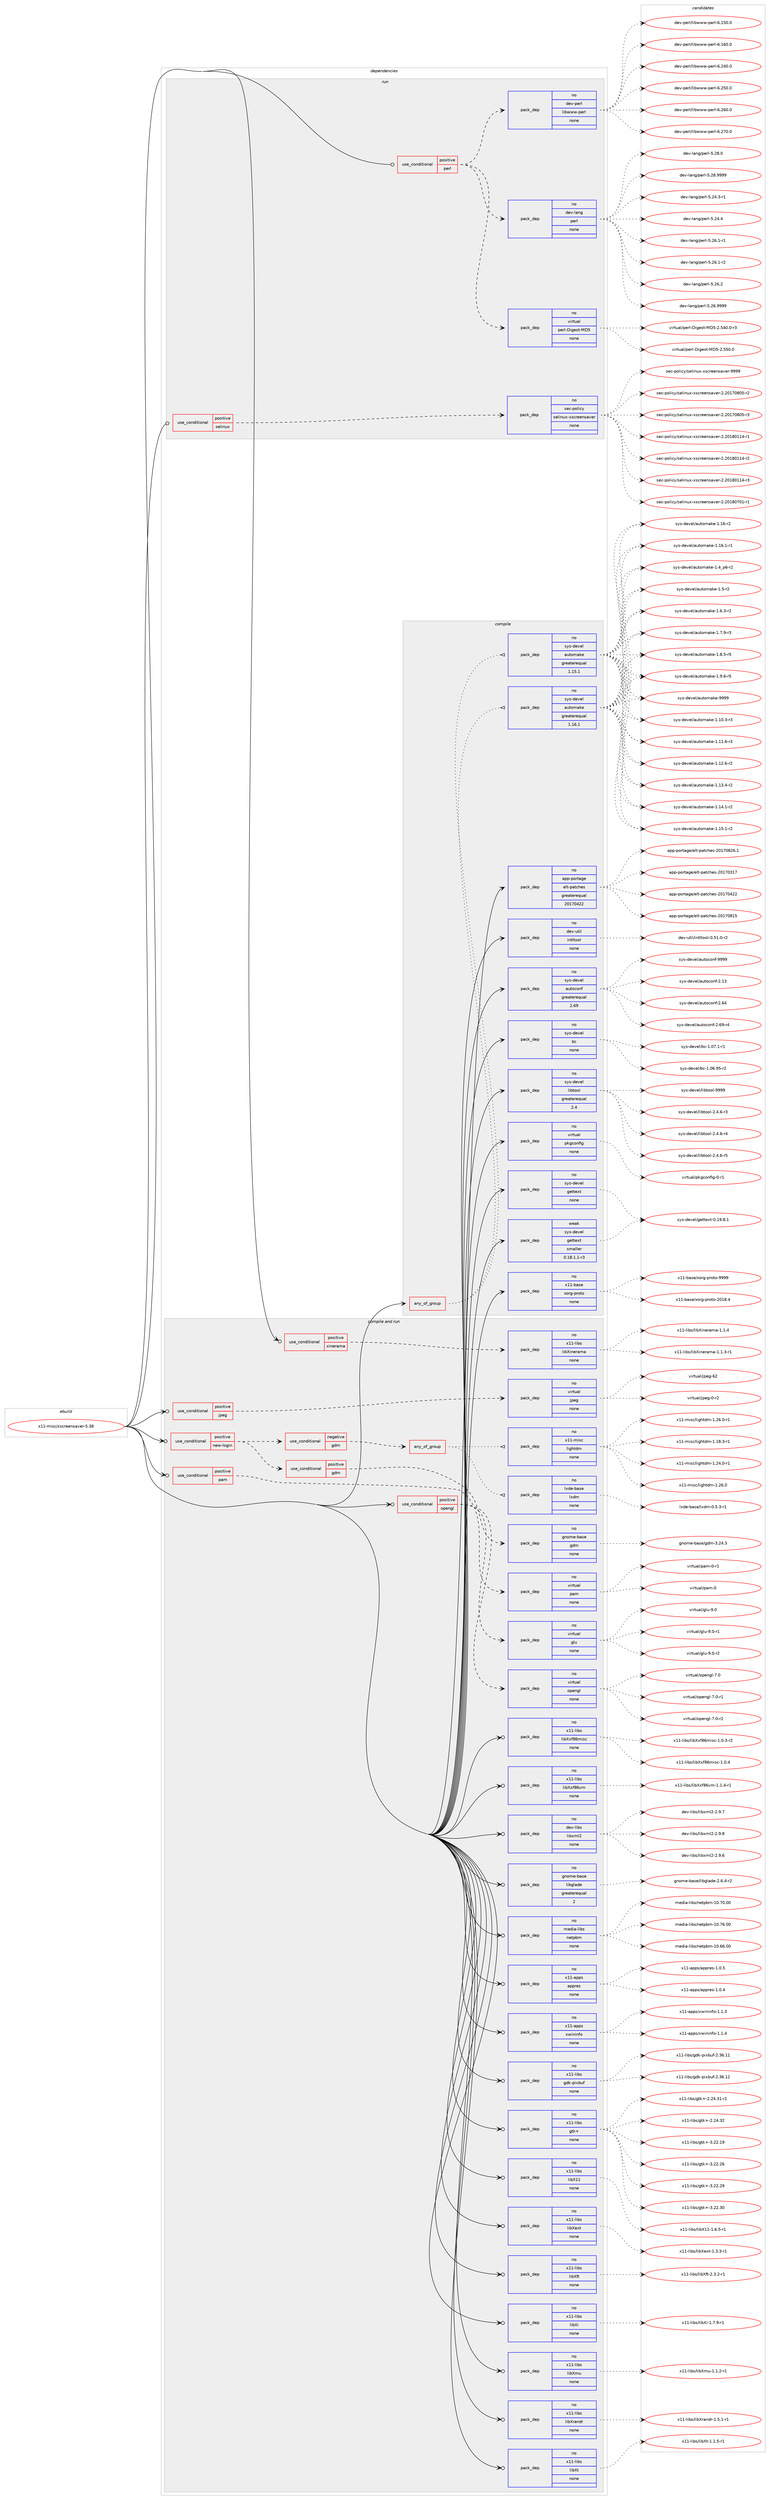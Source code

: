 digraph prolog {

# *************
# Graph options
# *************

newrank=true;
concentrate=true;
compound=true;
graph [rankdir=LR,fontname=Helvetica,fontsize=10,ranksep=1.5];#, ranksep=2.5, nodesep=0.2];
edge  [arrowhead=vee];
node  [fontname=Helvetica,fontsize=10];

# **********
# The ebuild
# **********

subgraph cluster_leftcol {
color=gray;
rank=same;
label=<<i>ebuild</i>>;
id [label="x11-misc/xscreensaver-5.38", color=red, width=4, href="../x11-misc/xscreensaver-5.38.svg"];
}

# ****************
# The dependencies
# ****************

subgraph cluster_midcol {
color=gray;
label=<<i>dependencies</i>>;
subgraph cluster_compile {
fillcolor="#eeeeee";
style=filled;
label=<<i>compile</i>>;
subgraph any214 {
dependency7080 [label=<<TABLE BORDER="0" CELLBORDER="1" CELLSPACING="0" CELLPADDING="4"><TR><TD CELLPADDING="10">any_of_group</TD></TR></TABLE>>, shape=none, color=red];subgraph pack5535 {
dependency7081 [label=<<TABLE BORDER="0" CELLBORDER="1" CELLSPACING="0" CELLPADDING="4" WIDTH="220"><TR><TD ROWSPAN="6" CELLPADDING="30">pack_dep</TD></TR><TR><TD WIDTH="110">no</TD></TR><TR><TD>sys-devel</TD></TR><TR><TD>automake</TD></TR><TR><TD>greaterequal</TD></TR><TR><TD>1.16.1</TD></TR></TABLE>>, shape=none, color=blue];
}
dependency7080:e -> dependency7081:w [weight=20,style="dotted",arrowhead="oinv"];
subgraph pack5536 {
dependency7082 [label=<<TABLE BORDER="0" CELLBORDER="1" CELLSPACING="0" CELLPADDING="4" WIDTH="220"><TR><TD ROWSPAN="6" CELLPADDING="30">pack_dep</TD></TR><TR><TD WIDTH="110">no</TD></TR><TR><TD>sys-devel</TD></TR><TR><TD>automake</TD></TR><TR><TD>greaterequal</TD></TR><TR><TD>1.15.1</TD></TR></TABLE>>, shape=none, color=blue];
}
dependency7080:e -> dependency7082:w [weight=20,style="dotted",arrowhead="oinv"];
}
id:e -> dependency7080:w [weight=20,style="solid",arrowhead="vee"];
subgraph pack5537 {
dependency7083 [label=<<TABLE BORDER="0" CELLBORDER="1" CELLSPACING="0" CELLPADDING="4" WIDTH="220"><TR><TD ROWSPAN="6" CELLPADDING="30">pack_dep</TD></TR><TR><TD WIDTH="110">no</TD></TR><TR><TD>app-portage</TD></TR><TR><TD>elt-patches</TD></TR><TR><TD>greaterequal</TD></TR><TR><TD>20170422</TD></TR></TABLE>>, shape=none, color=blue];
}
id:e -> dependency7083:w [weight=20,style="solid",arrowhead="vee"];
subgraph pack5538 {
dependency7084 [label=<<TABLE BORDER="0" CELLBORDER="1" CELLSPACING="0" CELLPADDING="4" WIDTH="220"><TR><TD ROWSPAN="6" CELLPADDING="30">pack_dep</TD></TR><TR><TD WIDTH="110">no</TD></TR><TR><TD>dev-util</TD></TR><TR><TD>intltool</TD></TR><TR><TD>none</TD></TR><TR><TD></TD></TR></TABLE>>, shape=none, color=blue];
}
id:e -> dependency7084:w [weight=20,style="solid",arrowhead="vee"];
subgraph pack5539 {
dependency7085 [label=<<TABLE BORDER="0" CELLBORDER="1" CELLSPACING="0" CELLPADDING="4" WIDTH="220"><TR><TD ROWSPAN="6" CELLPADDING="30">pack_dep</TD></TR><TR><TD WIDTH="110">no</TD></TR><TR><TD>sys-devel</TD></TR><TR><TD>autoconf</TD></TR><TR><TD>greaterequal</TD></TR><TR><TD>2.69</TD></TR></TABLE>>, shape=none, color=blue];
}
id:e -> dependency7085:w [weight=20,style="solid",arrowhead="vee"];
subgraph pack5540 {
dependency7086 [label=<<TABLE BORDER="0" CELLBORDER="1" CELLSPACING="0" CELLPADDING="4" WIDTH="220"><TR><TD ROWSPAN="6" CELLPADDING="30">pack_dep</TD></TR><TR><TD WIDTH="110">no</TD></TR><TR><TD>sys-devel</TD></TR><TR><TD>bc</TD></TR><TR><TD>none</TD></TR><TR><TD></TD></TR></TABLE>>, shape=none, color=blue];
}
id:e -> dependency7086:w [weight=20,style="solid",arrowhead="vee"];
subgraph pack5541 {
dependency7087 [label=<<TABLE BORDER="0" CELLBORDER="1" CELLSPACING="0" CELLPADDING="4" WIDTH="220"><TR><TD ROWSPAN="6" CELLPADDING="30">pack_dep</TD></TR><TR><TD WIDTH="110">no</TD></TR><TR><TD>sys-devel</TD></TR><TR><TD>gettext</TD></TR><TR><TD>none</TD></TR><TR><TD></TD></TR></TABLE>>, shape=none, color=blue];
}
id:e -> dependency7087:w [weight=20,style="solid",arrowhead="vee"];
subgraph pack5542 {
dependency7088 [label=<<TABLE BORDER="0" CELLBORDER="1" CELLSPACING="0" CELLPADDING="4" WIDTH="220"><TR><TD ROWSPAN="6" CELLPADDING="30">pack_dep</TD></TR><TR><TD WIDTH="110">no</TD></TR><TR><TD>sys-devel</TD></TR><TR><TD>libtool</TD></TR><TR><TD>greaterequal</TD></TR><TR><TD>2.4</TD></TR></TABLE>>, shape=none, color=blue];
}
id:e -> dependency7088:w [weight=20,style="solid",arrowhead="vee"];
subgraph pack5543 {
dependency7089 [label=<<TABLE BORDER="0" CELLBORDER="1" CELLSPACING="0" CELLPADDING="4" WIDTH="220"><TR><TD ROWSPAN="6" CELLPADDING="30">pack_dep</TD></TR><TR><TD WIDTH="110">no</TD></TR><TR><TD>virtual</TD></TR><TR><TD>pkgconfig</TD></TR><TR><TD>none</TD></TR><TR><TD></TD></TR></TABLE>>, shape=none, color=blue];
}
id:e -> dependency7089:w [weight=20,style="solid",arrowhead="vee"];
subgraph pack5544 {
dependency7090 [label=<<TABLE BORDER="0" CELLBORDER="1" CELLSPACING="0" CELLPADDING="4" WIDTH="220"><TR><TD ROWSPAN="6" CELLPADDING="30">pack_dep</TD></TR><TR><TD WIDTH="110">no</TD></TR><TR><TD>x11-base</TD></TR><TR><TD>xorg-proto</TD></TR><TR><TD>none</TD></TR><TR><TD></TD></TR></TABLE>>, shape=none, color=blue];
}
id:e -> dependency7090:w [weight=20,style="solid",arrowhead="vee"];
subgraph pack5545 {
dependency7091 [label=<<TABLE BORDER="0" CELLBORDER="1" CELLSPACING="0" CELLPADDING="4" WIDTH="220"><TR><TD ROWSPAN="6" CELLPADDING="30">pack_dep</TD></TR><TR><TD WIDTH="110">weak</TD></TR><TR><TD>sys-devel</TD></TR><TR><TD>gettext</TD></TR><TR><TD>smaller</TD></TR><TR><TD>0.18.1.1-r3</TD></TR></TABLE>>, shape=none, color=blue];
}
id:e -> dependency7091:w [weight=20,style="solid",arrowhead="vee"];
}
subgraph cluster_compileandrun {
fillcolor="#eeeeee";
style=filled;
label=<<i>compile and run</i>>;
subgraph cond1327 {
dependency7092 [label=<<TABLE BORDER="0" CELLBORDER="1" CELLSPACING="0" CELLPADDING="4"><TR><TD ROWSPAN="3" CELLPADDING="10">use_conditional</TD></TR><TR><TD>positive</TD></TR><TR><TD>jpeg</TD></TR></TABLE>>, shape=none, color=red];
subgraph pack5546 {
dependency7093 [label=<<TABLE BORDER="0" CELLBORDER="1" CELLSPACING="0" CELLPADDING="4" WIDTH="220"><TR><TD ROWSPAN="6" CELLPADDING="30">pack_dep</TD></TR><TR><TD WIDTH="110">no</TD></TR><TR><TD>virtual</TD></TR><TR><TD>jpeg</TD></TR><TR><TD>none</TD></TR><TR><TD></TD></TR></TABLE>>, shape=none, color=blue];
}
dependency7092:e -> dependency7093:w [weight=20,style="dashed",arrowhead="vee"];
}
id:e -> dependency7092:w [weight=20,style="solid",arrowhead="odotvee"];
subgraph cond1328 {
dependency7094 [label=<<TABLE BORDER="0" CELLBORDER="1" CELLSPACING="0" CELLPADDING="4"><TR><TD ROWSPAN="3" CELLPADDING="10">use_conditional</TD></TR><TR><TD>positive</TD></TR><TR><TD>new-login</TD></TR></TABLE>>, shape=none, color=red];
subgraph cond1329 {
dependency7095 [label=<<TABLE BORDER="0" CELLBORDER="1" CELLSPACING="0" CELLPADDING="4"><TR><TD ROWSPAN="3" CELLPADDING="10">use_conditional</TD></TR><TR><TD>positive</TD></TR><TR><TD>gdm</TD></TR></TABLE>>, shape=none, color=red];
subgraph pack5547 {
dependency7096 [label=<<TABLE BORDER="0" CELLBORDER="1" CELLSPACING="0" CELLPADDING="4" WIDTH="220"><TR><TD ROWSPAN="6" CELLPADDING="30">pack_dep</TD></TR><TR><TD WIDTH="110">no</TD></TR><TR><TD>gnome-base</TD></TR><TR><TD>gdm</TD></TR><TR><TD>none</TD></TR><TR><TD></TD></TR></TABLE>>, shape=none, color=blue];
}
dependency7095:e -> dependency7096:w [weight=20,style="dashed",arrowhead="vee"];
}
dependency7094:e -> dependency7095:w [weight=20,style="dashed",arrowhead="vee"];
subgraph cond1330 {
dependency7097 [label=<<TABLE BORDER="0" CELLBORDER="1" CELLSPACING="0" CELLPADDING="4"><TR><TD ROWSPAN="3" CELLPADDING="10">use_conditional</TD></TR><TR><TD>negative</TD></TR><TR><TD>gdm</TD></TR></TABLE>>, shape=none, color=red];
subgraph any215 {
dependency7098 [label=<<TABLE BORDER="0" CELLBORDER="1" CELLSPACING="0" CELLPADDING="4"><TR><TD CELLPADDING="10">any_of_group</TD></TR></TABLE>>, shape=none, color=red];subgraph pack5548 {
dependency7099 [label=<<TABLE BORDER="0" CELLBORDER="1" CELLSPACING="0" CELLPADDING="4" WIDTH="220"><TR><TD ROWSPAN="6" CELLPADDING="30">pack_dep</TD></TR><TR><TD WIDTH="110">no</TD></TR><TR><TD>x11-misc</TD></TR><TR><TD>lightdm</TD></TR><TR><TD>none</TD></TR><TR><TD></TD></TR></TABLE>>, shape=none, color=blue];
}
dependency7098:e -> dependency7099:w [weight=20,style="dotted",arrowhead="oinv"];
subgraph pack5549 {
dependency7100 [label=<<TABLE BORDER="0" CELLBORDER="1" CELLSPACING="0" CELLPADDING="4" WIDTH="220"><TR><TD ROWSPAN="6" CELLPADDING="30">pack_dep</TD></TR><TR><TD WIDTH="110">no</TD></TR><TR><TD>lxde-base</TD></TR><TR><TD>lxdm</TD></TR><TR><TD>none</TD></TR><TR><TD></TD></TR></TABLE>>, shape=none, color=blue];
}
dependency7098:e -> dependency7100:w [weight=20,style="dotted",arrowhead="oinv"];
}
dependency7097:e -> dependency7098:w [weight=20,style="dashed",arrowhead="vee"];
}
dependency7094:e -> dependency7097:w [weight=20,style="dashed",arrowhead="vee"];
}
id:e -> dependency7094:w [weight=20,style="solid",arrowhead="odotvee"];
subgraph cond1331 {
dependency7101 [label=<<TABLE BORDER="0" CELLBORDER="1" CELLSPACING="0" CELLPADDING="4"><TR><TD ROWSPAN="3" CELLPADDING="10">use_conditional</TD></TR><TR><TD>positive</TD></TR><TR><TD>opengl</TD></TR></TABLE>>, shape=none, color=red];
subgraph pack5550 {
dependency7102 [label=<<TABLE BORDER="0" CELLBORDER="1" CELLSPACING="0" CELLPADDING="4" WIDTH="220"><TR><TD ROWSPAN="6" CELLPADDING="30">pack_dep</TD></TR><TR><TD WIDTH="110">no</TD></TR><TR><TD>virtual</TD></TR><TR><TD>glu</TD></TR><TR><TD>none</TD></TR><TR><TD></TD></TR></TABLE>>, shape=none, color=blue];
}
dependency7101:e -> dependency7102:w [weight=20,style="dashed",arrowhead="vee"];
subgraph pack5551 {
dependency7103 [label=<<TABLE BORDER="0" CELLBORDER="1" CELLSPACING="0" CELLPADDING="4" WIDTH="220"><TR><TD ROWSPAN="6" CELLPADDING="30">pack_dep</TD></TR><TR><TD WIDTH="110">no</TD></TR><TR><TD>virtual</TD></TR><TR><TD>opengl</TD></TR><TR><TD>none</TD></TR><TR><TD></TD></TR></TABLE>>, shape=none, color=blue];
}
dependency7101:e -> dependency7103:w [weight=20,style="dashed",arrowhead="vee"];
}
id:e -> dependency7101:w [weight=20,style="solid",arrowhead="odotvee"];
subgraph cond1332 {
dependency7104 [label=<<TABLE BORDER="0" CELLBORDER="1" CELLSPACING="0" CELLPADDING="4"><TR><TD ROWSPAN="3" CELLPADDING="10">use_conditional</TD></TR><TR><TD>positive</TD></TR><TR><TD>pam</TD></TR></TABLE>>, shape=none, color=red];
subgraph pack5552 {
dependency7105 [label=<<TABLE BORDER="0" CELLBORDER="1" CELLSPACING="0" CELLPADDING="4" WIDTH="220"><TR><TD ROWSPAN="6" CELLPADDING="30">pack_dep</TD></TR><TR><TD WIDTH="110">no</TD></TR><TR><TD>virtual</TD></TR><TR><TD>pam</TD></TR><TR><TD>none</TD></TR><TR><TD></TD></TR></TABLE>>, shape=none, color=blue];
}
dependency7104:e -> dependency7105:w [weight=20,style="dashed",arrowhead="vee"];
}
id:e -> dependency7104:w [weight=20,style="solid",arrowhead="odotvee"];
subgraph cond1333 {
dependency7106 [label=<<TABLE BORDER="0" CELLBORDER="1" CELLSPACING="0" CELLPADDING="4"><TR><TD ROWSPAN="3" CELLPADDING="10">use_conditional</TD></TR><TR><TD>positive</TD></TR><TR><TD>xinerama</TD></TR></TABLE>>, shape=none, color=red];
subgraph pack5553 {
dependency7107 [label=<<TABLE BORDER="0" CELLBORDER="1" CELLSPACING="0" CELLPADDING="4" WIDTH="220"><TR><TD ROWSPAN="6" CELLPADDING="30">pack_dep</TD></TR><TR><TD WIDTH="110">no</TD></TR><TR><TD>x11-libs</TD></TR><TR><TD>libXinerama</TD></TR><TR><TD>none</TD></TR><TR><TD></TD></TR></TABLE>>, shape=none, color=blue];
}
dependency7106:e -> dependency7107:w [weight=20,style="dashed",arrowhead="vee"];
}
id:e -> dependency7106:w [weight=20,style="solid",arrowhead="odotvee"];
subgraph pack5554 {
dependency7108 [label=<<TABLE BORDER="0" CELLBORDER="1" CELLSPACING="0" CELLPADDING="4" WIDTH="220"><TR><TD ROWSPAN="6" CELLPADDING="30">pack_dep</TD></TR><TR><TD WIDTH="110">no</TD></TR><TR><TD>dev-libs</TD></TR><TR><TD>libxml2</TD></TR><TR><TD>none</TD></TR><TR><TD></TD></TR></TABLE>>, shape=none, color=blue];
}
id:e -> dependency7108:w [weight=20,style="solid",arrowhead="odotvee"];
subgraph pack5555 {
dependency7109 [label=<<TABLE BORDER="0" CELLBORDER="1" CELLSPACING="0" CELLPADDING="4" WIDTH="220"><TR><TD ROWSPAN="6" CELLPADDING="30">pack_dep</TD></TR><TR><TD WIDTH="110">no</TD></TR><TR><TD>gnome-base</TD></TR><TR><TD>libglade</TD></TR><TR><TD>greaterequal</TD></TR><TR><TD>2</TD></TR></TABLE>>, shape=none, color=blue];
}
id:e -> dependency7109:w [weight=20,style="solid",arrowhead="odotvee"];
subgraph pack5556 {
dependency7110 [label=<<TABLE BORDER="0" CELLBORDER="1" CELLSPACING="0" CELLPADDING="4" WIDTH="220"><TR><TD ROWSPAN="6" CELLPADDING="30">pack_dep</TD></TR><TR><TD WIDTH="110">no</TD></TR><TR><TD>media-libs</TD></TR><TR><TD>netpbm</TD></TR><TR><TD>none</TD></TR><TR><TD></TD></TR></TABLE>>, shape=none, color=blue];
}
id:e -> dependency7110:w [weight=20,style="solid",arrowhead="odotvee"];
subgraph pack5557 {
dependency7111 [label=<<TABLE BORDER="0" CELLBORDER="1" CELLSPACING="0" CELLPADDING="4" WIDTH="220"><TR><TD ROWSPAN="6" CELLPADDING="30">pack_dep</TD></TR><TR><TD WIDTH="110">no</TD></TR><TR><TD>x11-apps</TD></TR><TR><TD>appres</TD></TR><TR><TD>none</TD></TR><TR><TD></TD></TR></TABLE>>, shape=none, color=blue];
}
id:e -> dependency7111:w [weight=20,style="solid",arrowhead="odotvee"];
subgraph pack5558 {
dependency7112 [label=<<TABLE BORDER="0" CELLBORDER="1" CELLSPACING="0" CELLPADDING="4" WIDTH="220"><TR><TD ROWSPAN="6" CELLPADDING="30">pack_dep</TD></TR><TR><TD WIDTH="110">no</TD></TR><TR><TD>x11-apps</TD></TR><TR><TD>xwininfo</TD></TR><TR><TD>none</TD></TR><TR><TD></TD></TR></TABLE>>, shape=none, color=blue];
}
id:e -> dependency7112:w [weight=20,style="solid",arrowhead="odotvee"];
subgraph pack5559 {
dependency7113 [label=<<TABLE BORDER="0" CELLBORDER="1" CELLSPACING="0" CELLPADDING="4" WIDTH="220"><TR><TD ROWSPAN="6" CELLPADDING="30">pack_dep</TD></TR><TR><TD WIDTH="110">no</TD></TR><TR><TD>x11-libs</TD></TR><TR><TD>gdk-pixbuf</TD></TR><TR><TD>none</TD></TR><TR><TD></TD></TR></TABLE>>, shape=none, color=blue];
}
id:e -> dependency7113:w [weight=20,style="solid",arrowhead="odotvee"];
subgraph pack5560 {
dependency7114 [label=<<TABLE BORDER="0" CELLBORDER="1" CELLSPACING="0" CELLPADDING="4" WIDTH="220"><TR><TD ROWSPAN="6" CELLPADDING="30">pack_dep</TD></TR><TR><TD WIDTH="110">no</TD></TR><TR><TD>x11-libs</TD></TR><TR><TD>gtk+</TD></TR><TR><TD>none</TD></TR><TR><TD></TD></TR></TABLE>>, shape=none, color=blue];
}
id:e -> dependency7114:w [weight=20,style="solid",arrowhead="odotvee"];
subgraph pack5561 {
dependency7115 [label=<<TABLE BORDER="0" CELLBORDER="1" CELLSPACING="0" CELLPADDING="4" WIDTH="220"><TR><TD ROWSPAN="6" CELLPADDING="30">pack_dep</TD></TR><TR><TD WIDTH="110">no</TD></TR><TR><TD>x11-libs</TD></TR><TR><TD>libX11</TD></TR><TR><TD>none</TD></TR><TR><TD></TD></TR></TABLE>>, shape=none, color=blue];
}
id:e -> dependency7115:w [weight=20,style="solid",arrowhead="odotvee"];
subgraph pack5562 {
dependency7116 [label=<<TABLE BORDER="0" CELLBORDER="1" CELLSPACING="0" CELLPADDING="4" WIDTH="220"><TR><TD ROWSPAN="6" CELLPADDING="30">pack_dep</TD></TR><TR><TD WIDTH="110">no</TD></TR><TR><TD>x11-libs</TD></TR><TR><TD>libXext</TD></TR><TR><TD>none</TD></TR><TR><TD></TD></TR></TABLE>>, shape=none, color=blue];
}
id:e -> dependency7116:w [weight=20,style="solid",arrowhead="odotvee"];
subgraph pack5563 {
dependency7117 [label=<<TABLE BORDER="0" CELLBORDER="1" CELLSPACING="0" CELLPADDING="4" WIDTH="220"><TR><TD ROWSPAN="6" CELLPADDING="30">pack_dep</TD></TR><TR><TD WIDTH="110">no</TD></TR><TR><TD>x11-libs</TD></TR><TR><TD>libXft</TD></TR><TR><TD>none</TD></TR><TR><TD></TD></TR></TABLE>>, shape=none, color=blue];
}
id:e -> dependency7117:w [weight=20,style="solid",arrowhead="odotvee"];
subgraph pack5564 {
dependency7118 [label=<<TABLE BORDER="0" CELLBORDER="1" CELLSPACING="0" CELLPADDING="4" WIDTH="220"><TR><TD ROWSPAN="6" CELLPADDING="30">pack_dep</TD></TR><TR><TD WIDTH="110">no</TD></TR><TR><TD>x11-libs</TD></TR><TR><TD>libXi</TD></TR><TR><TD>none</TD></TR><TR><TD></TD></TR></TABLE>>, shape=none, color=blue];
}
id:e -> dependency7118:w [weight=20,style="solid",arrowhead="odotvee"];
subgraph pack5565 {
dependency7119 [label=<<TABLE BORDER="0" CELLBORDER="1" CELLSPACING="0" CELLPADDING="4" WIDTH="220"><TR><TD ROWSPAN="6" CELLPADDING="30">pack_dep</TD></TR><TR><TD WIDTH="110">no</TD></TR><TR><TD>x11-libs</TD></TR><TR><TD>libXmu</TD></TR><TR><TD>none</TD></TR><TR><TD></TD></TR></TABLE>>, shape=none, color=blue];
}
id:e -> dependency7119:w [weight=20,style="solid",arrowhead="odotvee"];
subgraph pack5566 {
dependency7120 [label=<<TABLE BORDER="0" CELLBORDER="1" CELLSPACING="0" CELLPADDING="4" WIDTH="220"><TR><TD ROWSPAN="6" CELLPADDING="30">pack_dep</TD></TR><TR><TD WIDTH="110">no</TD></TR><TR><TD>x11-libs</TD></TR><TR><TD>libXrandr</TD></TR><TR><TD>none</TD></TR><TR><TD></TD></TR></TABLE>>, shape=none, color=blue];
}
id:e -> dependency7120:w [weight=20,style="solid",arrowhead="odotvee"];
subgraph pack5567 {
dependency7121 [label=<<TABLE BORDER="0" CELLBORDER="1" CELLSPACING="0" CELLPADDING="4" WIDTH="220"><TR><TD ROWSPAN="6" CELLPADDING="30">pack_dep</TD></TR><TR><TD WIDTH="110">no</TD></TR><TR><TD>x11-libs</TD></TR><TR><TD>libXt</TD></TR><TR><TD>none</TD></TR><TR><TD></TD></TR></TABLE>>, shape=none, color=blue];
}
id:e -> dependency7121:w [weight=20,style="solid",arrowhead="odotvee"];
subgraph pack5568 {
dependency7122 [label=<<TABLE BORDER="0" CELLBORDER="1" CELLSPACING="0" CELLPADDING="4" WIDTH="220"><TR><TD ROWSPAN="6" CELLPADDING="30">pack_dep</TD></TR><TR><TD WIDTH="110">no</TD></TR><TR><TD>x11-libs</TD></TR><TR><TD>libXxf86misc</TD></TR><TR><TD>none</TD></TR><TR><TD></TD></TR></TABLE>>, shape=none, color=blue];
}
id:e -> dependency7122:w [weight=20,style="solid",arrowhead="odotvee"];
subgraph pack5569 {
dependency7123 [label=<<TABLE BORDER="0" CELLBORDER="1" CELLSPACING="0" CELLPADDING="4" WIDTH="220"><TR><TD ROWSPAN="6" CELLPADDING="30">pack_dep</TD></TR><TR><TD WIDTH="110">no</TD></TR><TR><TD>x11-libs</TD></TR><TR><TD>libXxf86vm</TD></TR><TR><TD>none</TD></TR><TR><TD></TD></TR></TABLE>>, shape=none, color=blue];
}
id:e -> dependency7123:w [weight=20,style="solid",arrowhead="odotvee"];
}
subgraph cluster_run {
fillcolor="#eeeeee";
style=filled;
label=<<i>run</i>>;
subgraph cond1334 {
dependency7124 [label=<<TABLE BORDER="0" CELLBORDER="1" CELLSPACING="0" CELLPADDING="4"><TR><TD ROWSPAN="3" CELLPADDING="10">use_conditional</TD></TR><TR><TD>positive</TD></TR><TR><TD>perl</TD></TR></TABLE>>, shape=none, color=red];
subgraph pack5570 {
dependency7125 [label=<<TABLE BORDER="0" CELLBORDER="1" CELLSPACING="0" CELLPADDING="4" WIDTH="220"><TR><TD ROWSPAN="6" CELLPADDING="30">pack_dep</TD></TR><TR><TD WIDTH="110">no</TD></TR><TR><TD>dev-lang</TD></TR><TR><TD>perl</TD></TR><TR><TD>none</TD></TR><TR><TD></TD></TR></TABLE>>, shape=none, color=blue];
}
dependency7124:e -> dependency7125:w [weight=20,style="dashed",arrowhead="vee"];
subgraph pack5571 {
dependency7126 [label=<<TABLE BORDER="0" CELLBORDER="1" CELLSPACING="0" CELLPADDING="4" WIDTH="220"><TR><TD ROWSPAN="6" CELLPADDING="30">pack_dep</TD></TR><TR><TD WIDTH="110">no</TD></TR><TR><TD>dev-perl</TD></TR><TR><TD>libwww-perl</TD></TR><TR><TD>none</TD></TR><TR><TD></TD></TR></TABLE>>, shape=none, color=blue];
}
dependency7124:e -> dependency7126:w [weight=20,style="dashed",arrowhead="vee"];
subgraph pack5572 {
dependency7127 [label=<<TABLE BORDER="0" CELLBORDER="1" CELLSPACING="0" CELLPADDING="4" WIDTH="220"><TR><TD ROWSPAN="6" CELLPADDING="30">pack_dep</TD></TR><TR><TD WIDTH="110">no</TD></TR><TR><TD>virtual</TD></TR><TR><TD>perl-Digest-MD5</TD></TR><TR><TD>none</TD></TR><TR><TD></TD></TR></TABLE>>, shape=none, color=blue];
}
dependency7124:e -> dependency7127:w [weight=20,style="dashed",arrowhead="vee"];
}
id:e -> dependency7124:w [weight=20,style="solid",arrowhead="odot"];
subgraph cond1335 {
dependency7128 [label=<<TABLE BORDER="0" CELLBORDER="1" CELLSPACING="0" CELLPADDING="4"><TR><TD ROWSPAN="3" CELLPADDING="10">use_conditional</TD></TR><TR><TD>positive</TD></TR><TR><TD>selinux</TD></TR></TABLE>>, shape=none, color=red];
subgraph pack5573 {
dependency7129 [label=<<TABLE BORDER="0" CELLBORDER="1" CELLSPACING="0" CELLPADDING="4" WIDTH="220"><TR><TD ROWSPAN="6" CELLPADDING="30">pack_dep</TD></TR><TR><TD WIDTH="110">no</TD></TR><TR><TD>sec-policy</TD></TR><TR><TD>selinux-xscreensaver</TD></TR><TR><TD>none</TD></TR><TR><TD></TD></TR></TABLE>>, shape=none, color=blue];
}
dependency7128:e -> dependency7129:w [weight=20,style="dashed",arrowhead="vee"];
}
id:e -> dependency7128:w [weight=20,style="solid",arrowhead="odot"];
}
}

# **************
# The candidates
# **************

subgraph cluster_choices {
rank=same;
color=gray;
label=<<i>candidates</i>>;

subgraph choice5535 {
color=black;
nodesep=1;
choice11512111545100101118101108479711711611110997107101454946494846514511451 [label="sys-devel/automake-1.10.3-r3", color=red, width=4,href="../sys-devel/automake-1.10.3-r3.svg"];
choice11512111545100101118101108479711711611110997107101454946494946544511451 [label="sys-devel/automake-1.11.6-r3", color=red, width=4,href="../sys-devel/automake-1.11.6-r3.svg"];
choice11512111545100101118101108479711711611110997107101454946495046544511450 [label="sys-devel/automake-1.12.6-r2", color=red, width=4,href="../sys-devel/automake-1.12.6-r2.svg"];
choice11512111545100101118101108479711711611110997107101454946495146524511450 [label="sys-devel/automake-1.13.4-r2", color=red, width=4,href="../sys-devel/automake-1.13.4-r2.svg"];
choice11512111545100101118101108479711711611110997107101454946495246494511450 [label="sys-devel/automake-1.14.1-r2", color=red, width=4,href="../sys-devel/automake-1.14.1-r2.svg"];
choice11512111545100101118101108479711711611110997107101454946495346494511450 [label="sys-devel/automake-1.15.1-r2", color=red, width=4,href="../sys-devel/automake-1.15.1-r2.svg"];
choice1151211154510010111810110847971171161111099710710145494649544511450 [label="sys-devel/automake-1.16-r2", color=red, width=4,href="../sys-devel/automake-1.16-r2.svg"];
choice11512111545100101118101108479711711611110997107101454946495446494511449 [label="sys-devel/automake-1.16.1-r1", color=red, width=4,href="../sys-devel/automake-1.16.1-r1.svg"];
choice115121115451001011181011084797117116111109971071014549465295112544511450 [label="sys-devel/automake-1.4_p6-r2", color=red, width=4,href="../sys-devel/automake-1.4_p6-r2.svg"];
choice11512111545100101118101108479711711611110997107101454946534511450 [label="sys-devel/automake-1.5-r2", color=red, width=4,href="../sys-devel/automake-1.5-r2.svg"];
choice115121115451001011181011084797117116111109971071014549465446514511450 [label="sys-devel/automake-1.6.3-r2", color=red, width=4,href="../sys-devel/automake-1.6.3-r2.svg"];
choice115121115451001011181011084797117116111109971071014549465546574511451 [label="sys-devel/automake-1.7.9-r3", color=red, width=4,href="../sys-devel/automake-1.7.9-r3.svg"];
choice115121115451001011181011084797117116111109971071014549465646534511453 [label="sys-devel/automake-1.8.5-r5", color=red, width=4,href="../sys-devel/automake-1.8.5-r5.svg"];
choice115121115451001011181011084797117116111109971071014549465746544511453 [label="sys-devel/automake-1.9.6-r5", color=red, width=4,href="../sys-devel/automake-1.9.6-r5.svg"];
choice115121115451001011181011084797117116111109971071014557575757 [label="sys-devel/automake-9999", color=red, width=4,href="../sys-devel/automake-9999.svg"];
dependency7081:e -> choice11512111545100101118101108479711711611110997107101454946494846514511451:w [style=dotted,weight="100"];
dependency7081:e -> choice11512111545100101118101108479711711611110997107101454946494946544511451:w [style=dotted,weight="100"];
dependency7081:e -> choice11512111545100101118101108479711711611110997107101454946495046544511450:w [style=dotted,weight="100"];
dependency7081:e -> choice11512111545100101118101108479711711611110997107101454946495146524511450:w [style=dotted,weight="100"];
dependency7081:e -> choice11512111545100101118101108479711711611110997107101454946495246494511450:w [style=dotted,weight="100"];
dependency7081:e -> choice11512111545100101118101108479711711611110997107101454946495346494511450:w [style=dotted,weight="100"];
dependency7081:e -> choice1151211154510010111810110847971171161111099710710145494649544511450:w [style=dotted,weight="100"];
dependency7081:e -> choice11512111545100101118101108479711711611110997107101454946495446494511449:w [style=dotted,weight="100"];
dependency7081:e -> choice115121115451001011181011084797117116111109971071014549465295112544511450:w [style=dotted,weight="100"];
dependency7081:e -> choice11512111545100101118101108479711711611110997107101454946534511450:w [style=dotted,weight="100"];
dependency7081:e -> choice115121115451001011181011084797117116111109971071014549465446514511450:w [style=dotted,weight="100"];
dependency7081:e -> choice115121115451001011181011084797117116111109971071014549465546574511451:w [style=dotted,weight="100"];
dependency7081:e -> choice115121115451001011181011084797117116111109971071014549465646534511453:w [style=dotted,weight="100"];
dependency7081:e -> choice115121115451001011181011084797117116111109971071014549465746544511453:w [style=dotted,weight="100"];
dependency7081:e -> choice115121115451001011181011084797117116111109971071014557575757:w [style=dotted,weight="100"];
}
subgraph choice5536 {
color=black;
nodesep=1;
choice11512111545100101118101108479711711611110997107101454946494846514511451 [label="sys-devel/automake-1.10.3-r3", color=red, width=4,href="../sys-devel/automake-1.10.3-r3.svg"];
choice11512111545100101118101108479711711611110997107101454946494946544511451 [label="sys-devel/automake-1.11.6-r3", color=red, width=4,href="../sys-devel/automake-1.11.6-r3.svg"];
choice11512111545100101118101108479711711611110997107101454946495046544511450 [label="sys-devel/automake-1.12.6-r2", color=red, width=4,href="../sys-devel/automake-1.12.6-r2.svg"];
choice11512111545100101118101108479711711611110997107101454946495146524511450 [label="sys-devel/automake-1.13.4-r2", color=red, width=4,href="../sys-devel/automake-1.13.4-r2.svg"];
choice11512111545100101118101108479711711611110997107101454946495246494511450 [label="sys-devel/automake-1.14.1-r2", color=red, width=4,href="../sys-devel/automake-1.14.1-r2.svg"];
choice11512111545100101118101108479711711611110997107101454946495346494511450 [label="sys-devel/automake-1.15.1-r2", color=red, width=4,href="../sys-devel/automake-1.15.1-r2.svg"];
choice1151211154510010111810110847971171161111099710710145494649544511450 [label="sys-devel/automake-1.16-r2", color=red, width=4,href="../sys-devel/automake-1.16-r2.svg"];
choice11512111545100101118101108479711711611110997107101454946495446494511449 [label="sys-devel/automake-1.16.1-r1", color=red, width=4,href="../sys-devel/automake-1.16.1-r1.svg"];
choice115121115451001011181011084797117116111109971071014549465295112544511450 [label="sys-devel/automake-1.4_p6-r2", color=red, width=4,href="../sys-devel/automake-1.4_p6-r2.svg"];
choice11512111545100101118101108479711711611110997107101454946534511450 [label="sys-devel/automake-1.5-r2", color=red, width=4,href="../sys-devel/automake-1.5-r2.svg"];
choice115121115451001011181011084797117116111109971071014549465446514511450 [label="sys-devel/automake-1.6.3-r2", color=red, width=4,href="../sys-devel/automake-1.6.3-r2.svg"];
choice115121115451001011181011084797117116111109971071014549465546574511451 [label="sys-devel/automake-1.7.9-r3", color=red, width=4,href="../sys-devel/automake-1.7.9-r3.svg"];
choice115121115451001011181011084797117116111109971071014549465646534511453 [label="sys-devel/automake-1.8.5-r5", color=red, width=4,href="../sys-devel/automake-1.8.5-r5.svg"];
choice115121115451001011181011084797117116111109971071014549465746544511453 [label="sys-devel/automake-1.9.6-r5", color=red, width=4,href="../sys-devel/automake-1.9.6-r5.svg"];
choice115121115451001011181011084797117116111109971071014557575757 [label="sys-devel/automake-9999", color=red, width=4,href="../sys-devel/automake-9999.svg"];
dependency7082:e -> choice11512111545100101118101108479711711611110997107101454946494846514511451:w [style=dotted,weight="100"];
dependency7082:e -> choice11512111545100101118101108479711711611110997107101454946494946544511451:w [style=dotted,weight="100"];
dependency7082:e -> choice11512111545100101118101108479711711611110997107101454946495046544511450:w [style=dotted,weight="100"];
dependency7082:e -> choice11512111545100101118101108479711711611110997107101454946495146524511450:w [style=dotted,weight="100"];
dependency7082:e -> choice11512111545100101118101108479711711611110997107101454946495246494511450:w [style=dotted,weight="100"];
dependency7082:e -> choice11512111545100101118101108479711711611110997107101454946495346494511450:w [style=dotted,weight="100"];
dependency7082:e -> choice1151211154510010111810110847971171161111099710710145494649544511450:w [style=dotted,weight="100"];
dependency7082:e -> choice11512111545100101118101108479711711611110997107101454946495446494511449:w [style=dotted,weight="100"];
dependency7082:e -> choice115121115451001011181011084797117116111109971071014549465295112544511450:w [style=dotted,weight="100"];
dependency7082:e -> choice11512111545100101118101108479711711611110997107101454946534511450:w [style=dotted,weight="100"];
dependency7082:e -> choice115121115451001011181011084797117116111109971071014549465446514511450:w [style=dotted,weight="100"];
dependency7082:e -> choice115121115451001011181011084797117116111109971071014549465546574511451:w [style=dotted,weight="100"];
dependency7082:e -> choice115121115451001011181011084797117116111109971071014549465646534511453:w [style=dotted,weight="100"];
dependency7082:e -> choice115121115451001011181011084797117116111109971071014549465746544511453:w [style=dotted,weight="100"];
dependency7082:e -> choice115121115451001011181011084797117116111109971071014557575757:w [style=dotted,weight="100"];
}
subgraph choice5537 {
color=black;
nodesep=1;
choice97112112451121111141169710310147101108116451129711699104101115455048495548514955 [label="app-portage/elt-patches-20170317", color=red, width=4,href="../app-portage/elt-patches-20170317.svg"];
choice97112112451121111141169710310147101108116451129711699104101115455048495548525050 [label="app-portage/elt-patches-20170422", color=red, width=4,href="../app-portage/elt-patches-20170422.svg"];
choice97112112451121111141169710310147101108116451129711699104101115455048495548564953 [label="app-portage/elt-patches-20170815", color=red, width=4,href="../app-portage/elt-patches-20170815.svg"];
choice971121124511211111411697103101471011081164511297116991041011154550484955485650544649 [label="app-portage/elt-patches-20170826.1", color=red, width=4,href="../app-portage/elt-patches-20170826.1.svg"];
dependency7083:e -> choice97112112451121111141169710310147101108116451129711699104101115455048495548514955:w [style=dotted,weight="100"];
dependency7083:e -> choice97112112451121111141169710310147101108116451129711699104101115455048495548525050:w [style=dotted,weight="100"];
dependency7083:e -> choice97112112451121111141169710310147101108116451129711699104101115455048495548564953:w [style=dotted,weight="100"];
dependency7083:e -> choice971121124511211111411697103101471011081164511297116991041011154550484955485650544649:w [style=dotted,weight="100"];
}
subgraph choice5538 {
color=black;
nodesep=1;
choice1001011184511711610510847105110116108116111111108454846534946484511450 [label="dev-util/intltool-0.51.0-r2", color=red, width=4,href="../dev-util/intltool-0.51.0-r2.svg"];
dependency7084:e -> choice1001011184511711610510847105110116108116111111108454846534946484511450:w [style=dotted,weight="100"];
}
subgraph choice5539 {
color=black;
nodesep=1;
choice115121115451001011181011084797117116111991111101024550464951 [label="sys-devel/autoconf-2.13", color=red, width=4,href="../sys-devel/autoconf-2.13.svg"];
choice115121115451001011181011084797117116111991111101024550465452 [label="sys-devel/autoconf-2.64", color=red, width=4,href="../sys-devel/autoconf-2.64.svg"];
choice1151211154510010111810110847971171161119911111010245504654574511452 [label="sys-devel/autoconf-2.69-r4", color=red, width=4,href="../sys-devel/autoconf-2.69-r4.svg"];
choice115121115451001011181011084797117116111991111101024557575757 [label="sys-devel/autoconf-9999", color=red, width=4,href="../sys-devel/autoconf-9999.svg"];
dependency7085:e -> choice115121115451001011181011084797117116111991111101024550464951:w [style=dotted,weight="100"];
dependency7085:e -> choice115121115451001011181011084797117116111991111101024550465452:w [style=dotted,weight="100"];
dependency7085:e -> choice1151211154510010111810110847971171161119911111010245504654574511452:w [style=dotted,weight="100"];
dependency7085:e -> choice115121115451001011181011084797117116111991111101024557575757:w [style=dotted,weight="100"];
}
subgraph choice5540 {
color=black;
nodesep=1;
choice1151211154510010111810110847989945494648544657534511450 [label="sys-devel/bc-1.06.95-r2", color=red, width=4,href="../sys-devel/bc-1.06.95-r2.svg"];
choice11512111545100101118101108479899454946485546494511449 [label="sys-devel/bc-1.07.1-r1", color=red, width=4,href="../sys-devel/bc-1.07.1-r1.svg"];
dependency7086:e -> choice1151211154510010111810110847989945494648544657534511450:w [style=dotted,weight="100"];
dependency7086:e -> choice11512111545100101118101108479899454946485546494511449:w [style=dotted,weight="100"];
}
subgraph choice5541 {
color=black;
nodesep=1;
choice1151211154510010111810110847103101116116101120116454846495746564649 [label="sys-devel/gettext-0.19.8.1", color=red, width=4,href="../sys-devel/gettext-0.19.8.1.svg"];
dependency7087:e -> choice1151211154510010111810110847103101116116101120116454846495746564649:w [style=dotted,weight="100"];
}
subgraph choice5542 {
color=black;
nodesep=1;
choice1151211154510010111810110847108105981161111111084550465246544511451 [label="sys-devel/libtool-2.4.6-r3", color=red, width=4,href="../sys-devel/libtool-2.4.6-r3.svg"];
choice1151211154510010111810110847108105981161111111084550465246544511452 [label="sys-devel/libtool-2.4.6-r4", color=red, width=4,href="../sys-devel/libtool-2.4.6-r4.svg"];
choice1151211154510010111810110847108105981161111111084550465246544511453 [label="sys-devel/libtool-2.4.6-r5", color=red, width=4,href="../sys-devel/libtool-2.4.6-r5.svg"];
choice1151211154510010111810110847108105981161111111084557575757 [label="sys-devel/libtool-9999", color=red, width=4,href="../sys-devel/libtool-9999.svg"];
dependency7088:e -> choice1151211154510010111810110847108105981161111111084550465246544511451:w [style=dotted,weight="100"];
dependency7088:e -> choice1151211154510010111810110847108105981161111111084550465246544511452:w [style=dotted,weight="100"];
dependency7088:e -> choice1151211154510010111810110847108105981161111111084550465246544511453:w [style=dotted,weight="100"];
dependency7088:e -> choice1151211154510010111810110847108105981161111111084557575757:w [style=dotted,weight="100"];
}
subgraph choice5543 {
color=black;
nodesep=1;
choice11810511411611797108471121071039911111010210510345484511449 [label="virtual/pkgconfig-0-r1", color=red, width=4,href="../virtual/pkgconfig-0-r1.svg"];
dependency7089:e -> choice11810511411611797108471121071039911111010210510345484511449:w [style=dotted,weight="100"];
}
subgraph choice5544 {
color=black;
nodesep=1;
choice1204949459897115101471201111141034511211411111611145504849564652 [label="x11-base/xorg-proto-2018.4", color=red, width=4,href="../x11-base/xorg-proto-2018.4.svg"];
choice120494945989711510147120111114103451121141111161114557575757 [label="x11-base/xorg-proto-9999", color=red, width=4,href="../x11-base/xorg-proto-9999.svg"];
dependency7090:e -> choice1204949459897115101471201111141034511211411111611145504849564652:w [style=dotted,weight="100"];
dependency7090:e -> choice120494945989711510147120111114103451121141111161114557575757:w [style=dotted,weight="100"];
}
subgraph choice5545 {
color=black;
nodesep=1;
choice1151211154510010111810110847103101116116101120116454846495746564649 [label="sys-devel/gettext-0.19.8.1", color=red, width=4,href="../sys-devel/gettext-0.19.8.1.svg"];
dependency7091:e -> choice1151211154510010111810110847103101116116101120116454846495746564649:w [style=dotted,weight="100"];
}
subgraph choice5546 {
color=black;
nodesep=1;
choice118105114116117971084710611210110345484511450 [label="virtual/jpeg-0-r2", color=red, width=4,href="../virtual/jpeg-0-r2.svg"];
choice1181051141161179710847106112101103455450 [label="virtual/jpeg-62", color=red, width=4,href="../virtual/jpeg-62.svg"];
dependency7093:e -> choice118105114116117971084710611210110345484511450:w [style=dotted,weight="100"];
dependency7093:e -> choice1181051141161179710847106112101103455450:w [style=dotted,weight="100"];
}
subgraph choice5547 {
color=black;
nodesep=1;
choice1031101111091014598971151014710310010945514650524651 [label="gnome-base/gdm-3.24.3", color=red, width=4,href="../gnome-base/gdm-3.24.3.svg"];
dependency7096:e -> choice1031101111091014598971151014710310010945514650524651:w [style=dotted,weight="100"];
}
subgraph choice5548 {
color=black;
nodesep=1;
choice1204949451091051159947108105103104116100109454946495646514511449 [label="x11-misc/lightdm-1.18.3-r1", color=red, width=4,href="../x11-misc/lightdm-1.18.3-r1.svg"];
choice1204949451091051159947108105103104116100109454946505246484511449 [label="x11-misc/lightdm-1.24.0-r1", color=red, width=4,href="../x11-misc/lightdm-1.24.0-r1.svg"];
choice120494945109105115994710810510310411610010945494650544648 [label="x11-misc/lightdm-1.26.0", color=red, width=4,href="../x11-misc/lightdm-1.26.0.svg"];
choice1204949451091051159947108105103104116100109454946505446484511449 [label="x11-misc/lightdm-1.26.0-r1", color=red, width=4,href="../x11-misc/lightdm-1.26.0-r1.svg"];
dependency7099:e -> choice1204949451091051159947108105103104116100109454946495646514511449:w [style=dotted,weight="100"];
dependency7099:e -> choice1204949451091051159947108105103104116100109454946505246484511449:w [style=dotted,weight="100"];
dependency7099:e -> choice120494945109105115994710810510310411610010945494650544648:w [style=dotted,weight="100"];
dependency7099:e -> choice1204949451091051159947108105103104116100109454946505446484511449:w [style=dotted,weight="100"];
}
subgraph choice5549 {
color=black;
nodesep=1;
choice108120100101459897115101471081201001094548465346514511449 [label="lxde-base/lxdm-0.5.3-r1", color=red, width=4,href="../lxde-base/lxdm-0.5.3-r1.svg"];
dependency7100:e -> choice108120100101459897115101471081201001094548465346514511449:w [style=dotted,weight="100"];
}
subgraph choice5550 {
color=black;
nodesep=1;
choice118105114116117971084710310811745574648 [label="virtual/glu-9.0", color=red, width=4,href="../virtual/glu-9.0.svg"];
choice1181051141161179710847103108117455746484511449 [label="virtual/glu-9.0-r1", color=red, width=4,href="../virtual/glu-9.0-r1.svg"];
choice1181051141161179710847103108117455746484511450 [label="virtual/glu-9.0-r2", color=red, width=4,href="../virtual/glu-9.0-r2.svg"];
dependency7102:e -> choice118105114116117971084710310811745574648:w [style=dotted,weight="100"];
dependency7102:e -> choice1181051141161179710847103108117455746484511449:w [style=dotted,weight="100"];
dependency7102:e -> choice1181051141161179710847103108117455746484511450:w [style=dotted,weight="100"];
}
subgraph choice5551 {
color=black;
nodesep=1;
choice118105114116117971084711111210111010310845554648 [label="virtual/opengl-7.0", color=red, width=4,href="../virtual/opengl-7.0.svg"];
choice1181051141161179710847111112101110103108455546484511449 [label="virtual/opengl-7.0-r1", color=red, width=4,href="../virtual/opengl-7.0-r1.svg"];
choice1181051141161179710847111112101110103108455546484511450 [label="virtual/opengl-7.0-r2", color=red, width=4,href="../virtual/opengl-7.0-r2.svg"];
dependency7103:e -> choice118105114116117971084711111210111010310845554648:w [style=dotted,weight="100"];
dependency7103:e -> choice1181051141161179710847111112101110103108455546484511449:w [style=dotted,weight="100"];
dependency7103:e -> choice1181051141161179710847111112101110103108455546484511450:w [style=dotted,weight="100"];
}
subgraph choice5552 {
color=black;
nodesep=1;
choice1181051141161179710847112971094548 [label="virtual/pam-0", color=red, width=4,href="../virtual/pam-0.svg"];
choice11810511411611797108471129710945484511449 [label="virtual/pam-0-r1", color=red, width=4,href="../virtual/pam-0-r1.svg"];
dependency7105:e -> choice1181051141161179710847112971094548:w [style=dotted,weight="100"];
dependency7105:e -> choice11810511411611797108471129710945484511449:w [style=dotted,weight="100"];
}
subgraph choice5553 {
color=black;
nodesep=1;
choice1204949451081059811547108105988810511010111497109974549464946514511449 [label="x11-libs/libXinerama-1.1.3-r1", color=red, width=4,href="../x11-libs/libXinerama-1.1.3-r1.svg"];
choice120494945108105981154710810598881051101011149710997454946494652 [label="x11-libs/libXinerama-1.1.4", color=red, width=4,href="../x11-libs/libXinerama-1.1.4.svg"];
dependency7107:e -> choice1204949451081059811547108105988810511010111497109974549464946514511449:w [style=dotted,weight="100"];
dependency7107:e -> choice120494945108105981154710810598881051101011149710997454946494652:w [style=dotted,weight="100"];
}
subgraph choice5554 {
color=black;
nodesep=1;
choice1001011184510810598115471081059812010910850455046574654 [label="dev-libs/libxml2-2.9.6", color=red, width=4,href="../dev-libs/libxml2-2.9.6.svg"];
choice1001011184510810598115471081059812010910850455046574655 [label="dev-libs/libxml2-2.9.7", color=red, width=4,href="../dev-libs/libxml2-2.9.7.svg"];
choice1001011184510810598115471081059812010910850455046574656 [label="dev-libs/libxml2-2.9.8", color=red, width=4,href="../dev-libs/libxml2-2.9.8.svg"];
dependency7108:e -> choice1001011184510810598115471081059812010910850455046574654:w [style=dotted,weight="100"];
dependency7108:e -> choice1001011184510810598115471081059812010910850455046574655:w [style=dotted,weight="100"];
dependency7108:e -> choice1001011184510810598115471081059812010910850455046574656:w [style=dotted,weight="100"];
}
subgraph choice5555 {
color=black;
nodesep=1;
choice1031101111091014598971151014710810598103108971001014550465446524511450 [label="gnome-base/libglade-2.6.4-r2", color=red, width=4,href="../gnome-base/libglade-2.6.4-r2.svg"];
dependency7109:e -> choice1031101111091014598971151014710810598103108971001014550465446524511450:w [style=dotted,weight="100"];
}
subgraph choice5556 {
color=black;
nodesep=1;
choice1091011001059745108105981154711010111611298109454948465454464848 [label="media-libs/netpbm-10.66.00", color=red, width=4,href="../media-libs/netpbm-10.66.00.svg"];
choice1091011001059745108105981154711010111611298109454948465548464848 [label="media-libs/netpbm-10.70.00", color=red, width=4,href="../media-libs/netpbm-10.70.00.svg"];
choice1091011001059745108105981154711010111611298109454948465554464848 [label="media-libs/netpbm-10.76.00", color=red, width=4,href="../media-libs/netpbm-10.76.00.svg"];
dependency7110:e -> choice1091011001059745108105981154711010111611298109454948465454464848:w [style=dotted,weight="100"];
dependency7110:e -> choice1091011001059745108105981154711010111611298109454948465548464848:w [style=dotted,weight="100"];
dependency7110:e -> choice1091011001059745108105981154711010111611298109454948465554464848:w [style=dotted,weight="100"];
}
subgraph choice5557 {
color=black;
nodesep=1;
choice120494945971121121154797112112114101115454946484652 [label="x11-apps/appres-1.0.4", color=red, width=4,href="../x11-apps/appres-1.0.4.svg"];
choice120494945971121121154797112112114101115454946484653 [label="x11-apps/appres-1.0.5", color=red, width=4,href="../x11-apps/appres-1.0.5.svg"];
dependency7111:e -> choice120494945971121121154797112112114101115454946484652:w [style=dotted,weight="100"];
dependency7111:e -> choice120494945971121121154797112112114101115454946484653:w [style=dotted,weight="100"];
}
subgraph choice5558 {
color=black;
nodesep=1;
choice1204949459711211211547120119105110105110102111454946494651 [label="x11-apps/xwininfo-1.1.3", color=red, width=4,href="../x11-apps/xwininfo-1.1.3.svg"];
choice1204949459711211211547120119105110105110102111454946494652 [label="x11-apps/xwininfo-1.1.4", color=red, width=4,href="../x11-apps/xwininfo-1.1.4.svg"];
dependency7112:e -> choice1204949459711211211547120119105110105110102111454946494651:w [style=dotted,weight="100"];
dependency7112:e -> choice1204949459711211211547120119105110105110102111454946494652:w [style=dotted,weight="100"];
}
subgraph choice5559 {
color=black;
nodesep=1;
choice120494945108105981154710310010745112105120981171024550465154464949 [label="x11-libs/gdk-pixbuf-2.36.11", color=red, width=4,href="../x11-libs/gdk-pixbuf-2.36.11.svg"];
choice120494945108105981154710310010745112105120981171024550465154464950 [label="x11-libs/gdk-pixbuf-2.36.12", color=red, width=4,href="../x11-libs/gdk-pixbuf-2.36.12.svg"];
dependency7113:e -> choice120494945108105981154710310010745112105120981171024550465154464949:w [style=dotted,weight="100"];
dependency7113:e -> choice120494945108105981154710310010745112105120981171024550465154464950:w [style=dotted,weight="100"];
}
subgraph choice5560 {
color=black;
nodesep=1;
choice12049494510810598115471031161074345504650524651494511449 [label="x11-libs/gtk+-2.24.31-r1", color=red, width=4,href="../x11-libs/gtk+-2.24.31-r1.svg"];
choice1204949451081059811547103116107434550465052465150 [label="x11-libs/gtk+-2.24.32", color=red, width=4,href="../x11-libs/gtk+-2.24.32.svg"];
choice1204949451081059811547103116107434551465050464957 [label="x11-libs/gtk+-3.22.19", color=red, width=4,href="../x11-libs/gtk+-3.22.19.svg"];
choice1204949451081059811547103116107434551465050465054 [label="x11-libs/gtk+-3.22.26", color=red, width=4,href="../x11-libs/gtk+-3.22.26.svg"];
choice1204949451081059811547103116107434551465050465057 [label="x11-libs/gtk+-3.22.29", color=red, width=4,href="../x11-libs/gtk+-3.22.29.svg"];
choice1204949451081059811547103116107434551465050465148 [label="x11-libs/gtk+-3.22.30", color=red, width=4,href="../x11-libs/gtk+-3.22.30.svg"];
dependency7114:e -> choice12049494510810598115471031161074345504650524651494511449:w [style=dotted,weight="100"];
dependency7114:e -> choice1204949451081059811547103116107434550465052465150:w [style=dotted,weight="100"];
dependency7114:e -> choice1204949451081059811547103116107434551465050464957:w [style=dotted,weight="100"];
dependency7114:e -> choice1204949451081059811547103116107434551465050465054:w [style=dotted,weight="100"];
dependency7114:e -> choice1204949451081059811547103116107434551465050465057:w [style=dotted,weight="100"];
dependency7114:e -> choice1204949451081059811547103116107434551465050465148:w [style=dotted,weight="100"];
}
subgraph choice5561 {
color=black;
nodesep=1;
choice1204949451081059811547108105988849494549465446534511449 [label="x11-libs/libX11-1.6.5-r1", color=red, width=4,href="../x11-libs/libX11-1.6.5-r1.svg"];
dependency7115:e -> choice1204949451081059811547108105988849494549465446534511449:w [style=dotted,weight="100"];
}
subgraph choice5562 {
color=black;
nodesep=1;
choice120494945108105981154710810598881011201164549465146514511449 [label="x11-libs/libXext-1.3.3-r1", color=red, width=4,href="../x11-libs/libXext-1.3.3-r1.svg"];
dependency7116:e -> choice120494945108105981154710810598881011201164549465146514511449:w [style=dotted,weight="100"];
}
subgraph choice5563 {
color=black;
nodesep=1;
choice120494945108105981154710810598881021164550465146504511449 [label="x11-libs/libXft-2.3.2-r1", color=red, width=4,href="../x11-libs/libXft-2.3.2-r1.svg"];
dependency7117:e -> choice120494945108105981154710810598881021164550465146504511449:w [style=dotted,weight="100"];
}
subgraph choice5564 {
color=black;
nodesep=1;
choice120494945108105981154710810598881054549465546574511449 [label="x11-libs/libXi-1.7.9-r1", color=red, width=4,href="../x11-libs/libXi-1.7.9-r1.svg"];
dependency7118:e -> choice120494945108105981154710810598881054549465546574511449:w [style=dotted,weight="100"];
}
subgraph choice5565 {
color=black;
nodesep=1;
choice120494945108105981154710810598881091174549464946504511449 [label="x11-libs/libXmu-1.1.2-r1", color=red, width=4,href="../x11-libs/libXmu-1.1.2-r1.svg"];
dependency7119:e -> choice120494945108105981154710810598881091174549464946504511449:w [style=dotted,weight="100"];
}
subgraph choice5566 {
color=black;
nodesep=1;
choice12049494510810598115471081059888114971101001144549465346494511449 [label="x11-libs/libXrandr-1.5.1-r1", color=red, width=4,href="../x11-libs/libXrandr-1.5.1-r1.svg"];
dependency7120:e -> choice12049494510810598115471081059888114971101001144549465346494511449:w [style=dotted,weight="100"];
}
subgraph choice5567 {
color=black;
nodesep=1;
choice120494945108105981154710810598881164549464946534511449 [label="x11-libs/libXt-1.1.5-r1", color=red, width=4,href="../x11-libs/libXt-1.1.5-r1.svg"];
dependency7121:e -> choice120494945108105981154710810598881164549464946534511449:w [style=dotted,weight="100"];
}
subgraph choice5568 {
color=black;
nodesep=1;
choice120494945108105981154710810598881201025654109105115994549464846514511450 [label="x11-libs/libXxf86misc-1.0.3-r2", color=red, width=4,href="../x11-libs/libXxf86misc-1.0.3-r2.svg"];
choice12049494510810598115471081059888120102565410910511599454946484652 [label="x11-libs/libXxf86misc-1.0.4", color=red, width=4,href="../x11-libs/libXxf86misc-1.0.4.svg"];
dependency7122:e -> choice120494945108105981154710810598881201025654109105115994549464846514511450:w [style=dotted,weight="100"];
dependency7122:e -> choice12049494510810598115471081059888120102565410910511599454946484652:w [style=dotted,weight="100"];
}
subgraph choice5569 {
color=black;
nodesep=1;
choice1204949451081059811547108105988812010256541181094549464946524511449 [label="x11-libs/libXxf86vm-1.1.4-r1", color=red, width=4,href="../x11-libs/libXxf86vm-1.1.4-r1.svg"];
dependency7123:e -> choice1204949451081059811547108105988812010256541181094549464946524511449:w [style=dotted,weight="100"];
}
subgraph choice5570 {
color=black;
nodesep=1;
choice100101118451089711010347112101114108455346505246514511449 [label="dev-lang/perl-5.24.3-r1", color=red, width=4,href="../dev-lang/perl-5.24.3-r1.svg"];
choice10010111845108971101034711210111410845534650524652 [label="dev-lang/perl-5.24.4", color=red, width=4,href="../dev-lang/perl-5.24.4.svg"];
choice100101118451089711010347112101114108455346505446494511449 [label="dev-lang/perl-5.26.1-r1", color=red, width=4,href="../dev-lang/perl-5.26.1-r1.svg"];
choice100101118451089711010347112101114108455346505446494511450 [label="dev-lang/perl-5.26.1-r2", color=red, width=4,href="../dev-lang/perl-5.26.1-r2.svg"];
choice10010111845108971101034711210111410845534650544650 [label="dev-lang/perl-5.26.2", color=red, width=4,href="../dev-lang/perl-5.26.2.svg"];
choice10010111845108971101034711210111410845534650544657575757 [label="dev-lang/perl-5.26.9999", color=red, width=4,href="../dev-lang/perl-5.26.9999.svg"];
choice10010111845108971101034711210111410845534650564648 [label="dev-lang/perl-5.28.0", color=red, width=4,href="../dev-lang/perl-5.28.0.svg"];
choice10010111845108971101034711210111410845534650564657575757 [label="dev-lang/perl-5.28.9999", color=red, width=4,href="../dev-lang/perl-5.28.9999.svg"];
dependency7125:e -> choice100101118451089711010347112101114108455346505246514511449:w [style=dotted,weight="100"];
dependency7125:e -> choice10010111845108971101034711210111410845534650524652:w [style=dotted,weight="100"];
dependency7125:e -> choice100101118451089711010347112101114108455346505446494511449:w [style=dotted,weight="100"];
dependency7125:e -> choice100101118451089711010347112101114108455346505446494511450:w [style=dotted,weight="100"];
dependency7125:e -> choice10010111845108971101034711210111410845534650544650:w [style=dotted,weight="100"];
dependency7125:e -> choice10010111845108971101034711210111410845534650544657575757:w [style=dotted,weight="100"];
dependency7125:e -> choice10010111845108971101034711210111410845534650564648:w [style=dotted,weight="100"];
dependency7125:e -> choice10010111845108971101034711210111410845534650564657575757:w [style=dotted,weight="100"];
}
subgraph choice5571 {
color=black;
nodesep=1;
choice100101118451121011141084710810598119119119451121011141084554464953484648 [label="dev-perl/libwww-perl-6.150.0", color=red, width=4,href="../dev-perl/libwww-perl-6.150.0.svg"];
choice100101118451121011141084710810598119119119451121011141084554464954484648 [label="dev-perl/libwww-perl-6.160.0", color=red, width=4,href="../dev-perl/libwww-perl-6.160.0.svg"];
choice100101118451121011141084710810598119119119451121011141084554465052484648 [label="dev-perl/libwww-perl-6.240.0", color=red, width=4,href="../dev-perl/libwww-perl-6.240.0.svg"];
choice100101118451121011141084710810598119119119451121011141084554465053484648 [label="dev-perl/libwww-perl-6.250.0", color=red, width=4,href="../dev-perl/libwww-perl-6.250.0.svg"];
choice100101118451121011141084710810598119119119451121011141084554465054484648 [label="dev-perl/libwww-perl-6.260.0", color=red, width=4,href="../dev-perl/libwww-perl-6.260.0.svg"];
choice100101118451121011141084710810598119119119451121011141084554465055484648 [label="dev-perl/libwww-perl-6.270.0", color=red, width=4,href="../dev-perl/libwww-perl-6.270.0.svg"];
dependency7126:e -> choice100101118451121011141084710810598119119119451121011141084554464953484648:w [style=dotted,weight="100"];
dependency7126:e -> choice100101118451121011141084710810598119119119451121011141084554464954484648:w [style=dotted,weight="100"];
dependency7126:e -> choice100101118451121011141084710810598119119119451121011141084554465052484648:w [style=dotted,weight="100"];
dependency7126:e -> choice100101118451121011141084710810598119119119451121011141084554465053484648:w [style=dotted,weight="100"];
dependency7126:e -> choice100101118451121011141084710810598119119119451121011141084554465054484648:w [style=dotted,weight="100"];
dependency7126:e -> choice100101118451121011141084710810598119119119451121011141084554465055484648:w [style=dotted,weight="100"];
}
subgraph choice5572 {
color=black;
nodesep=1;
choice118105114116117971084711210111410845681051031011151164577685345504653524846484511451 [label="virtual/perl-Digest-MD5-2.540.0-r3", color=red, width=4,href="../virtual/perl-Digest-MD5-2.540.0-r3.svg"];
choice11810511411611797108471121011141084568105103101115116457768534550465353484648 [label="virtual/perl-Digest-MD5-2.550.0", color=red, width=4,href="../virtual/perl-Digest-MD5-2.550.0.svg"];
dependency7127:e -> choice118105114116117971084711210111410845681051031011151164577685345504653524846484511451:w [style=dotted,weight="100"];
dependency7127:e -> choice11810511411611797108471121011141084568105103101115116457768534550465353484648:w [style=dotted,weight="100"];
}
subgraph choice5573 {
color=black;
nodesep=1;
choice1151019945112111108105991214711510110810511011712045120115991141011011101159711810111445504650484955485648534511450 [label="sec-policy/selinux-xscreensaver-2.20170805-r2", color=red, width=4,href="../sec-policy/selinux-xscreensaver-2.20170805-r2.svg"];
choice1151019945112111108105991214711510110810511011712045120115991141011011101159711810111445504650484955485648534511451 [label="sec-policy/selinux-xscreensaver-2.20170805-r3", color=red, width=4,href="../sec-policy/selinux-xscreensaver-2.20170805-r3.svg"];
choice1151019945112111108105991214711510110810511011712045120115991141011011101159711810111445504650484956484949524511449 [label="sec-policy/selinux-xscreensaver-2.20180114-r1", color=red, width=4,href="../sec-policy/selinux-xscreensaver-2.20180114-r1.svg"];
choice1151019945112111108105991214711510110810511011712045120115991141011011101159711810111445504650484956484949524511450 [label="sec-policy/selinux-xscreensaver-2.20180114-r2", color=red, width=4,href="../sec-policy/selinux-xscreensaver-2.20180114-r2.svg"];
choice1151019945112111108105991214711510110810511011712045120115991141011011101159711810111445504650484956484949524511451 [label="sec-policy/selinux-xscreensaver-2.20180114-r3", color=red, width=4,href="../sec-policy/selinux-xscreensaver-2.20180114-r3.svg"];
choice1151019945112111108105991214711510110810511011712045120115991141011011101159711810111445504650484956485548494511449 [label="sec-policy/selinux-xscreensaver-2.20180701-r1", color=red, width=4,href="../sec-policy/selinux-xscreensaver-2.20180701-r1.svg"];
choice115101994511211110810599121471151011081051101171204512011599114101101110115971181011144557575757 [label="sec-policy/selinux-xscreensaver-9999", color=red, width=4,href="../sec-policy/selinux-xscreensaver-9999.svg"];
dependency7129:e -> choice1151019945112111108105991214711510110810511011712045120115991141011011101159711810111445504650484955485648534511450:w [style=dotted,weight="100"];
dependency7129:e -> choice1151019945112111108105991214711510110810511011712045120115991141011011101159711810111445504650484955485648534511451:w [style=dotted,weight="100"];
dependency7129:e -> choice1151019945112111108105991214711510110810511011712045120115991141011011101159711810111445504650484956484949524511449:w [style=dotted,weight="100"];
dependency7129:e -> choice1151019945112111108105991214711510110810511011712045120115991141011011101159711810111445504650484956484949524511450:w [style=dotted,weight="100"];
dependency7129:e -> choice1151019945112111108105991214711510110810511011712045120115991141011011101159711810111445504650484956484949524511451:w [style=dotted,weight="100"];
dependency7129:e -> choice1151019945112111108105991214711510110810511011712045120115991141011011101159711810111445504650484956485548494511449:w [style=dotted,weight="100"];
dependency7129:e -> choice115101994511211110810599121471151011081051101171204512011599114101101110115971181011144557575757:w [style=dotted,weight="100"];
}
}

}
